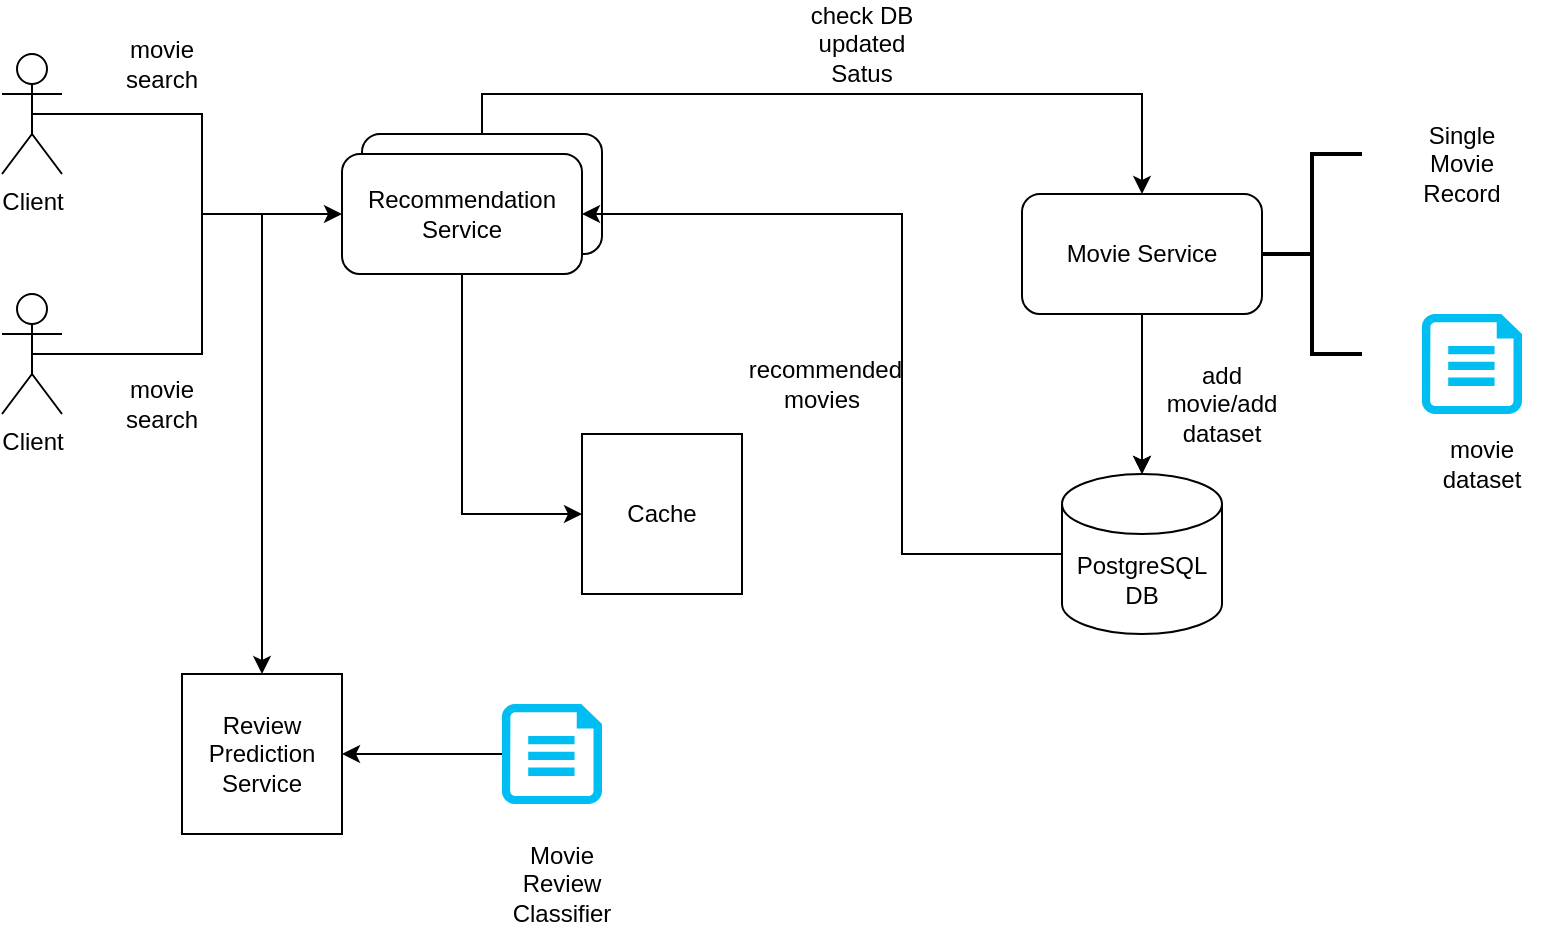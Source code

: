 <mxfile version="20.2.7" type="device"><diagram id="azbRC8wkyd2Ux6FsXY-K" name="Page-1"><mxGraphModel dx="1278" dy="556" grid="1" gridSize="10" guides="1" tooltips="1" connect="1" arrows="1" fold="1" page="1" pageScale="1" pageWidth="850" pageHeight="1100" math="0" shadow="0"><root><mxCell id="0"/><mxCell id="1" parent="0"/><mxCell id="CaOXReLrpX3B4iHMiV5w-33" style="edgeStyle=orthogonalEdgeStyle;rounded=0;orthogonalLoop=1;jettySize=auto;html=1;exitX=0.5;exitY=0;exitDx=0;exitDy=0;entryX=0.5;entryY=0;entryDx=0;entryDy=0;" edge="1" parent="1" source="CaOXReLrpX3B4iHMiV5w-24" target="61lKO9P5SRxanfFMaQhw-13"><mxGeometry relative="1" as="geometry"/></mxCell><mxCell id="CaOXReLrpX3B4iHMiV5w-24" value="" style="rounded=1;whiteSpace=wrap;html=1;" vertex="1" parent="1"><mxGeometry x="210" y="250" width="120" height="60" as="geometry"/></mxCell><mxCell id="61lKO9P5SRxanfFMaQhw-2" value="&lt;div&gt;PostgreSQL&lt;/div&gt;&lt;div&gt;DB&lt;br&gt;&lt;/div&gt;" style="shape=cylinder3;whiteSpace=wrap;html=1;boundedLbl=1;backgroundOutline=1;size=15;" parent="1" vertex="1"><mxGeometry x="560" y="420" width="80" height="80" as="geometry"/></mxCell><mxCell id="CaOXReLrpX3B4iHMiV5w-32" style="edgeStyle=orthogonalEdgeStyle;rounded=0;orthogonalLoop=1;jettySize=auto;html=1;entryX=0;entryY=0.5;entryDx=0;entryDy=0;" edge="1" parent="1" source="61lKO9P5SRxanfFMaQhw-3" target="CaOXReLrpX3B4iHMiV5w-2"><mxGeometry relative="1" as="geometry"/></mxCell><mxCell id="61lKO9P5SRxanfFMaQhw-3" value="Recommendation Service" style="rounded=1;whiteSpace=wrap;html=1;" parent="1" vertex="1"><mxGeometry x="200" y="260" width="120" height="60" as="geometry"/></mxCell><mxCell id="61lKO9P5SRxanfFMaQhw-6" value="" style="endArrow=classic;html=1;rounded=0;entryX=1;entryY=0.5;entryDx=0;entryDy=0;exitX=0;exitY=0.5;exitDx=0;exitDy=0;exitPerimeter=0;" parent="1" source="61lKO9P5SRxanfFMaQhw-2" target="61lKO9P5SRxanfFMaQhw-3" edge="1"><mxGeometry width="50" height="50" relative="1" as="geometry"><mxPoint x="330" y="440" as="sourcePoint"/><mxPoint x="380" y="390" as="targetPoint"/><Array as="points"><mxPoint x="480" y="460"/><mxPoint x="480" y="290"/></Array></mxGeometry></mxCell><mxCell id="CaOXReLrpX3B4iHMiV5w-30" style="edgeStyle=orthogonalEdgeStyle;rounded=0;orthogonalLoop=1;jettySize=auto;html=1;entryX=0;entryY=0.5;entryDx=0;entryDy=0;exitX=0.5;exitY=0.5;exitDx=0;exitDy=0;exitPerimeter=0;" edge="1" parent="1" source="61lKO9P5SRxanfFMaQhw-8" target="61lKO9P5SRxanfFMaQhw-3"><mxGeometry relative="1" as="geometry"/></mxCell><mxCell id="61lKO9P5SRxanfFMaQhw-8" value="Client" style="shape=umlActor;verticalLabelPosition=bottom;verticalAlign=top;html=1;outlineConnect=0;" parent="1" vertex="1"><mxGeometry x="30" y="210" width="30" height="60" as="geometry"/></mxCell><mxCell id="61lKO9P5SRxanfFMaQhw-10" value="movie search" style="text;html=1;strokeColor=none;fillColor=none;align=center;verticalAlign=middle;whiteSpace=wrap;rounded=0;" parent="1" vertex="1"><mxGeometry x="80" y="200" width="60" height="30" as="geometry"/></mxCell><mxCell id="61lKO9P5SRxanfFMaQhw-20" value="" style="edgeStyle=orthogonalEdgeStyle;rounded=0;orthogonalLoop=1;jettySize=auto;html=1;" parent="1" source="61lKO9P5SRxanfFMaQhw-13" target="61lKO9P5SRxanfFMaQhw-2" edge="1"><mxGeometry relative="1" as="geometry"/></mxCell><mxCell id="61lKO9P5SRxanfFMaQhw-13" value="Movie Service" style="rounded=1;whiteSpace=wrap;html=1;" parent="1" vertex="1"><mxGeometry x="540" y="280" width="120" height="60" as="geometry"/></mxCell><mxCell id="61lKO9P5SRxanfFMaQhw-16" value="" style="endArrow=classic;html=1;rounded=0;entryX=0.5;entryY=0;entryDx=0;entryDy=0;entryPerimeter=0;exitX=0.5;exitY=1;exitDx=0;exitDy=0;" parent="1" target="61lKO9P5SRxanfFMaQhw-2" edge="1"><mxGeometry width="50" height="50" relative="1" as="geometry"><mxPoint x="600" y="350" as="sourcePoint"/><mxPoint x="450" y="270" as="targetPoint"/></mxGeometry></mxCell><mxCell id="61lKO9P5SRxanfFMaQhw-18" value="&amp;nbsp;recommended movies" style="text;html=1;strokeColor=none;fillColor=none;align=center;verticalAlign=middle;whiteSpace=wrap;rounded=0;" parent="1" vertex="1"><mxGeometry x="410" y="360" width="60" height="30" as="geometry"/></mxCell><mxCell id="CaOXReLrpX3B4iHMiV5w-2" value="Cache" style="whiteSpace=wrap;html=1;aspect=fixed;" vertex="1" parent="1"><mxGeometry x="320" y="400" width="80" height="80" as="geometry"/></mxCell><mxCell id="CaOXReLrpX3B4iHMiV5w-6" value="" style="strokeWidth=2;html=1;shape=mxgraph.flowchart.annotation_2;align=left;labelPosition=right;pointerEvents=1;" vertex="1" parent="1"><mxGeometry x="660" y="260" width="50" height="100" as="geometry"/></mxCell><mxCell id="CaOXReLrpX3B4iHMiV5w-7" value="Single Movie Record" style="text;html=1;strokeColor=none;fillColor=none;align=center;verticalAlign=middle;whiteSpace=wrap;rounded=0;" vertex="1" parent="1"><mxGeometry x="730" y="250" width="60" height="30" as="geometry"/></mxCell><mxCell id="CaOXReLrpX3B4iHMiV5w-8" value="" style="verticalLabelPosition=bottom;html=1;verticalAlign=top;align=center;strokeColor=none;fillColor=#00BEF2;shape=mxgraph.azure.cloud_services_configuration_file;pointerEvents=1;" vertex="1" parent="1"><mxGeometry x="740" y="340" width="50" height="50" as="geometry"/></mxCell><mxCell id="CaOXReLrpX3B4iHMiV5w-9" value="add movie/add dataset" style="text;html=1;strokeColor=none;fillColor=none;align=center;verticalAlign=middle;whiteSpace=wrap;rounded=0;" vertex="1" parent="1"><mxGeometry x="610" y="370" width="60" height="30" as="geometry"/></mxCell><mxCell id="CaOXReLrpX3B4iHMiV5w-10" value="movie dataset" style="text;html=1;strokeColor=none;fillColor=none;align=center;verticalAlign=middle;whiteSpace=wrap;rounded=0;" vertex="1" parent="1"><mxGeometry x="740" y="400" width="60" height="30" as="geometry"/></mxCell><mxCell id="CaOXReLrpX3B4iHMiV5w-28" value="Client" style="shape=umlActor;verticalLabelPosition=bottom;verticalAlign=top;html=1;outlineConnect=0;" vertex="1" parent="1"><mxGeometry x="30" y="330" width="30" height="60" as="geometry"/></mxCell><mxCell id="CaOXReLrpX3B4iHMiV5w-31" value="movie search" style="text;html=1;strokeColor=none;fillColor=none;align=center;verticalAlign=middle;whiteSpace=wrap;rounded=0;" vertex="1" parent="1"><mxGeometry x="80" y="370" width="60" height="30" as="geometry"/></mxCell><mxCell id="CaOXReLrpX3B4iHMiV5w-35" value="check DB updated Satus" style="text;html=1;strokeColor=none;fillColor=none;align=center;verticalAlign=middle;whiteSpace=wrap;rounded=0;" vertex="1" parent="1"><mxGeometry x="430" y="190" width="60" height="30" as="geometry"/></mxCell><mxCell id="CaOXReLrpX3B4iHMiV5w-39" style="edgeStyle=orthogonalEdgeStyle;rounded=0;orthogonalLoop=1;jettySize=auto;html=1;exitX=0;exitY=0.5;exitDx=0;exitDy=0;exitPerimeter=0;entryX=1;entryY=0.5;entryDx=0;entryDy=0;" edge="1" parent="1" source="CaOXReLrpX3B4iHMiV5w-37" target="CaOXReLrpX3B4iHMiV5w-36"><mxGeometry relative="1" as="geometry"/></mxCell><mxCell id="CaOXReLrpX3B4iHMiV5w-37" value="" style="verticalLabelPosition=bottom;html=1;verticalAlign=top;align=center;strokeColor=none;fillColor=#00BEF2;shape=mxgraph.azure.cloud_services_configuration_file;pointerEvents=1;" vertex="1" parent="1"><mxGeometry x="280" y="535" width="50" height="50" as="geometry"/></mxCell><mxCell id="CaOXReLrpX3B4iHMiV5w-38" value="Movie Review Classifier" style="text;html=1;strokeColor=none;fillColor=none;align=center;verticalAlign=middle;whiteSpace=wrap;rounded=0;" vertex="1" parent="1"><mxGeometry x="280" y="610" width="60" height="30" as="geometry"/></mxCell><mxCell id="CaOXReLrpX3B4iHMiV5w-40" value="" style="endArrow=none;html=1;rounded=0;exitX=0.5;exitY=0.5;exitDx=0;exitDy=0;exitPerimeter=0;" edge="1" parent="1" source="CaOXReLrpX3B4iHMiV5w-28"><mxGeometry width="50" height="50" relative="1" as="geometry"><mxPoint x="400" y="420" as="sourcePoint"/><mxPoint x="130" y="290" as="targetPoint"/><Array as="points"><mxPoint x="130" y="360"/></Array></mxGeometry></mxCell><mxCell id="CaOXReLrpX3B4iHMiV5w-41" value="" style="endArrow=classic;html=1;rounded=0;startArrow=none;" edge="1" parent="1" source="CaOXReLrpX3B4iHMiV5w-36"><mxGeometry width="50" height="50" relative="1" as="geometry"><mxPoint x="160" y="290" as="sourcePoint"/><mxPoint x="162.5" y="520" as="targetPoint"/></mxGeometry></mxCell><mxCell id="CaOXReLrpX3B4iHMiV5w-36" value="Review Prediction Service" style="whiteSpace=wrap;html=1;aspect=fixed;" vertex="1" parent="1"><mxGeometry x="120" y="520" width="80" height="80" as="geometry"/></mxCell><mxCell id="CaOXReLrpX3B4iHMiV5w-44" value="" style="endArrow=classic;html=1;rounded=0;entryX=0.5;entryY=0;entryDx=0;entryDy=0;" edge="1" parent="1" target="CaOXReLrpX3B4iHMiV5w-36"><mxGeometry width="50" height="50" relative="1" as="geometry"><mxPoint x="160" y="290" as="sourcePoint"/><mxPoint x="450" y="370" as="targetPoint"/></mxGeometry></mxCell></root></mxGraphModel></diagram></mxfile>